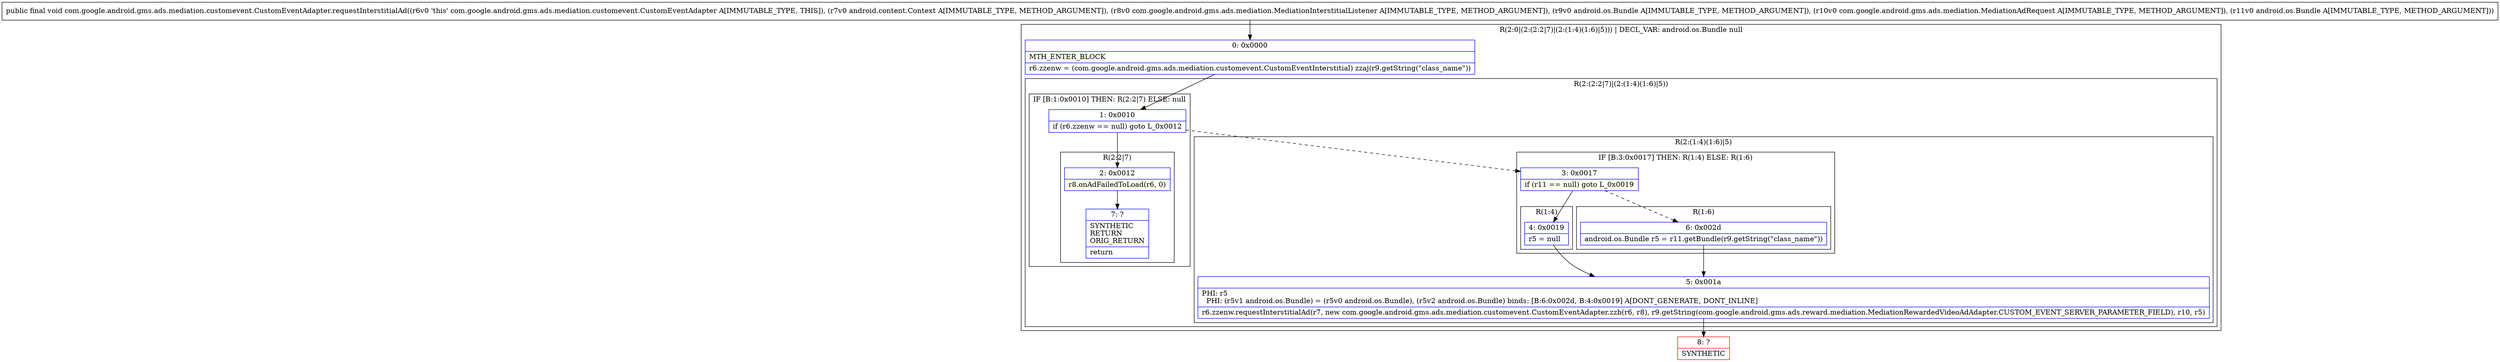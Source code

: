 digraph "CFG forcom.google.android.gms.ads.mediation.customevent.CustomEventAdapter.requestInterstitialAd(Landroid\/content\/Context;Lcom\/google\/android\/gms\/ads\/mediation\/MediationInterstitialListener;Landroid\/os\/Bundle;Lcom\/google\/android\/gms\/ads\/mediation\/MediationAdRequest;Landroid\/os\/Bundle;)V" {
subgraph cluster_Region_1496968006 {
label = "R(2:0|(2:(2:2|7)|(2:(1:4)(1:6)|5))) | DECL_VAR: android.os.Bundle null\l";
node [shape=record,color=blue];
Node_0 [shape=record,label="{0\:\ 0x0000|MTH_ENTER_BLOCK\l|r6.zzenw = (com.google.android.gms.ads.mediation.customevent.CustomEventInterstitial) zzaj(r9.getString(\"class_name\"))\l}"];
subgraph cluster_Region_2055214557 {
label = "R(2:(2:2|7)|(2:(1:4)(1:6)|5))";
node [shape=record,color=blue];
subgraph cluster_IfRegion_1851835666 {
label = "IF [B:1:0x0010] THEN: R(2:2|7) ELSE: null";
node [shape=record,color=blue];
Node_1 [shape=record,label="{1\:\ 0x0010|if (r6.zzenw == null) goto L_0x0012\l}"];
subgraph cluster_Region_347854707 {
label = "R(2:2|7)";
node [shape=record,color=blue];
Node_2 [shape=record,label="{2\:\ 0x0012|r8.onAdFailedToLoad(r6, 0)\l}"];
Node_7 [shape=record,label="{7\:\ ?|SYNTHETIC\lRETURN\lORIG_RETURN\l|return\l}"];
}
}
subgraph cluster_Region_47086969 {
label = "R(2:(1:4)(1:6)|5)";
node [shape=record,color=blue];
subgraph cluster_IfRegion_2015018496 {
label = "IF [B:3:0x0017] THEN: R(1:4) ELSE: R(1:6)";
node [shape=record,color=blue];
Node_3 [shape=record,label="{3\:\ 0x0017|if (r11 == null) goto L_0x0019\l}"];
subgraph cluster_Region_1778554659 {
label = "R(1:4)";
node [shape=record,color=blue];
Node_4 [shape=record,label="{4\:\ 0x0019|r5 = null\l}"];
}
subgraph cluster_Region_388111371 {
label = "R(1:6)";
node [shape=record,color=blue];
Node_6 [shape=record,label="{6\:\ 0x002d|android.os.Bundle r5 = r11.getBundle(r9.getString(\"class_name\"))\l}"];
}
}
Node_5 [shape=record,label="{5\:\ 0x001a|PHI: r5 \l  PHI: (r5v1 android.os.Bundle) = (r5v0 android.os.Bundle), (r5v2 android.os.Bundle) binds: [B:6:0x002d, B:4:0x0019] A[DONT_GENERATE, DONT_INLINE]\l|r6.zzenw.requestInterstitialAd(r7, new com.google.android.gms.ads.mediation.customevent.CustomEventAdapter.zzb(r6, r8), r9.getString(com.google.android.gms.ads.reward.mediation.MediationRewardedVideoAdAdapter.CUSTOM_EVENT_SERVER_PARAMETER_FIELD), r10, r5)\l}"];
}
}
}
Node_8 [shape=record,color=red,label="{8\:\ ?|SYNTHETIC\l}"];
MethodNode[shape=record,label="{public final void com.google.android.gms.ads.mediation.customevent.CustomEventAdapter.requestInterstitialAd((r6v0 'this' com.google.android.gms.ads.mediation.customevent.CustomEventAdapter A[IMMUTABLE_TYPE, THIS]), (r7v0 android.content.Context A[IMMUTABLE_TYPE, METHOD_ARGUMENT]), (r8v0 com.google.android.gms.ads.mediation.MediationInterstitialListener A[IMMUTABLE_TYPE, METHOD_ARGUMENT]), (r9v0 android.os.Bundle A[IMMUTABLE_TYPE, METHOD_ARGUMENT]), (r10v0 com.google.android.gms.ads.mediation.MediationAdRequest A[IMMUTABLE_TYPE, METHOD_ARGUMENT]), (r11v0 android.os.Bundle A[IMMUTABLE_TYPE, METHOD_ARGUMENT])) }"];
MethodNode -> Node_0;
Node_0 -> Node_1;
Node_1 -> Node_2;
Node_1 -> Node_3[style=dashed];
Node_2 -> Node_7;
Node_3 -> Node_4;
Node_3 -> Node_6[style=dashed];
Node_4 -> Node_5;
Node_6 -> Node_5;
Node_5 -> Node_8;
}

